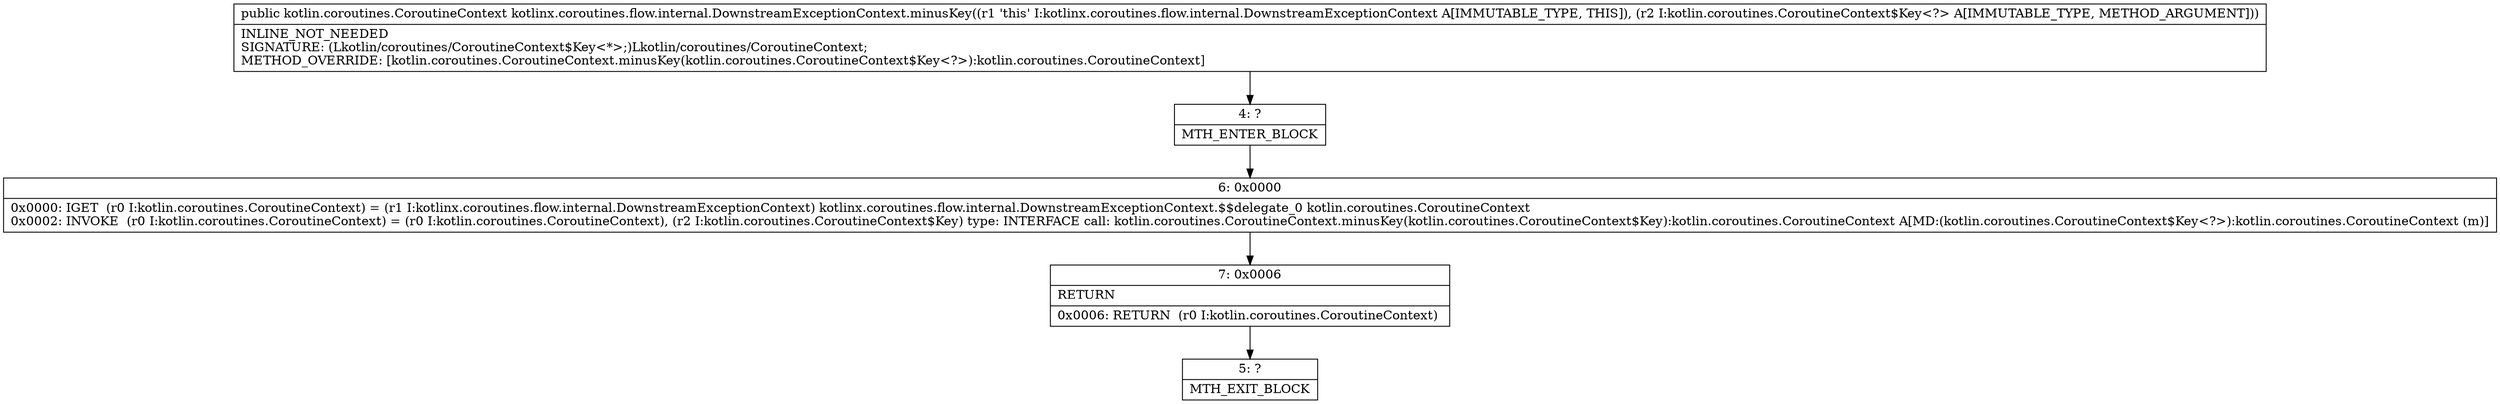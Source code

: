 digraph "CFG forkotlinx.coroutines.flow.internal.DownstreamExceptionContext.minusKey(Lkotlin\/coroutines\/CoroutineContext$Key;)Lkotlin\/coroutines\/CoroutineContext;" {
Node_4 [shape=record,label="{4\:\ ?|MTH_ENTER_BLOCK\l}"];
Node_6 [shape=record,label="{6\:\ 0x0000|0x0000: IGET  (r0 I:kotlin.coroutines.CoroutineContext) = (r1 I:kotlinx.coroutines.flow.internal.DownstreamExceptionContext) kotlinx.coroutines.flow.internal.DownstreamExceptionContext.$$delegate_0 kotlin.coroutines.CoroutineContext \l0x0002: INVOKE  (r0 I:kotlin.coroutines.CoroutineContext) = (r0 I:kotlin.coroutines.CoroutineContext), (r2 I:kotlin.coroutines.CoroutineContext$Key) type: INTERFACE call: kotlin.coroutines.CoroutineContext.minusKey(kotlin.coroutines.CoroutineContext$Key):kotlin.coroutines.CoroutineContext A[MD:(kotlin.coroutines.CoroutineContext$Key\<?\>):kotlin.coroutines.CoroutineContext (m)]\l}"];
Node_7 [shape=record,label="{7\:\ 0x0006|RETURN\l|0x0006: RETURN  (r0 I:kotlin.coroutines.CoroutineContext) \l}"];
Node_5 [shape=record,label="{5\:\ ?|MTH_EXIT_BLOCK\l}"];
MethodNode[shape=record,label="{public kotlin.coroutines.CoroutineContext kotlinx.coroutines.flow.internal.DownstreamExceptionContext.minusKey((r1 'this' I:kotlinx.coroutines.flow.internal.DownstreamExceptionContext A[IMMUTABLE_TYPE, THIS]), (r2 I:kotlin.coroutines.CoroutineContext$Key\<?\> A[IMMUTABLE_TYPE, METHOD_ARGUMENT]))  | INLINE_NOT_NEEDED\lSIGNATURE: (Lkotlin\/coroutines\/CoroutineContext$Key\<*\>;)Lkotlin\/coroutines\/CoroutineContext;\lMETHOD_OVERRIDE: [kotlin.coroutines.CoroutineContext.minusKey(kotlin.coroutines.CoroutineContext$Key\<?\>):kotlin.coroutines.CoroutineContext]\l}"];
MethodNode -> Node_4;Node_4 -> Node_6;
Node_6 -> Node_7;
Node_7 -> Node_5;
}

